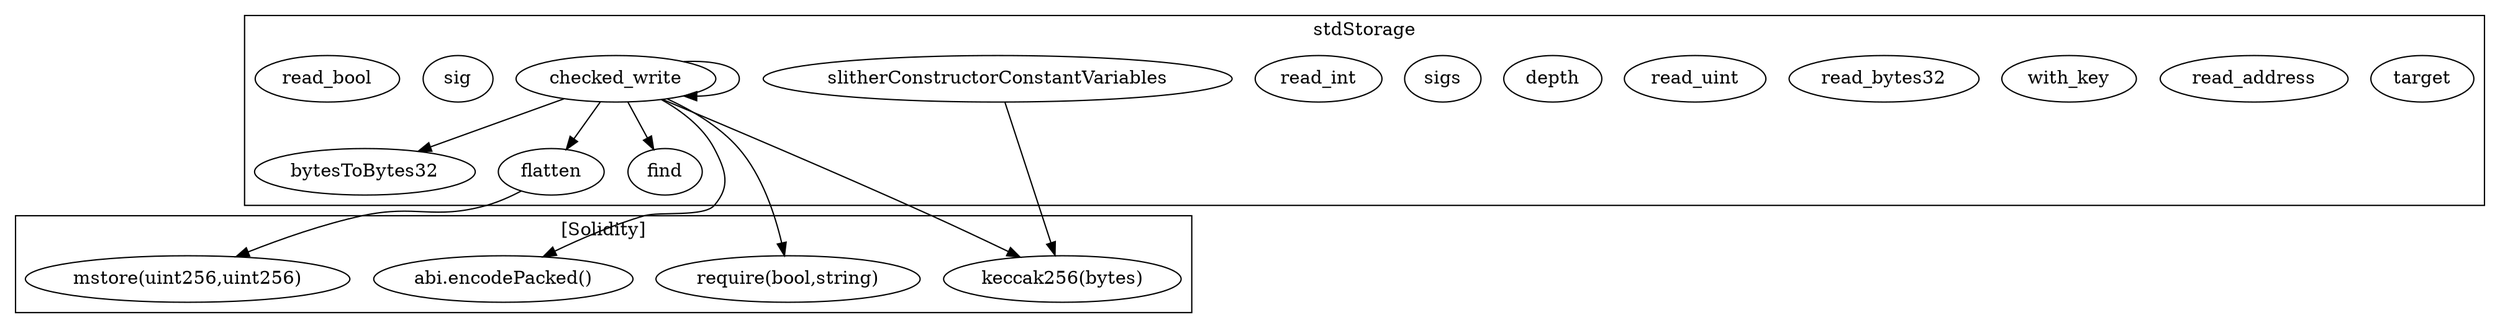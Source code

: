 strict digraph {
subgraph cluster_6307_stdStorage {
label = "stdStorage"
"6307_target" [label="target"]
"6307_read_address" [label="read_address"]
"6307_with_key" [label="with_key"]
"6307_find" [label="find"]
"6307_read_bytes32" [label="read_bytes32"]
"6307_bytesToBytes32" [label="bytesToBytes32"]
"6307_read_uint" [label="read_uint"]
"6307_flatten" [label="flatten"]
"6307_depth" [label="depth"]
"6307_sigs" [label="sigs"]
"6307_read_int" [label="read_int"]
"6307_checked_write" [label="checked_write"]
"6307_slitherConstructorConstantVariables" [label="slitherConstructorConstantVariables"]
"6307_sig" [label="sig"]
"6307_read_bool" [label="read_bool"]
"6307_checked_write" -> "6307_checked_write"
"6307_checked_write" -> "6307_flatten"
"6307_checked_write" -> "6307_find"
"6307_checked_write" -> "6307_bytesToBytes32"
}subgraph cluster_solidity {
label = "[Solidity]"
"keccak256(bytes)" 
"mstore(uint256,uint256)" 
"abi.encodePacked()" 
"require(bool,string)" 
"6307_flatten" -> "mstore(uint256,uint256)"
"6307_checked_write" -> "abi.encodePacked()"
"6307_checked_write" -> "keccak256(bytes)"
"6307_checked_write" -> "require(bool,string)"
"6307_slitherConstructorConstantVariables" -> "keccak256(bytes)"
}
}